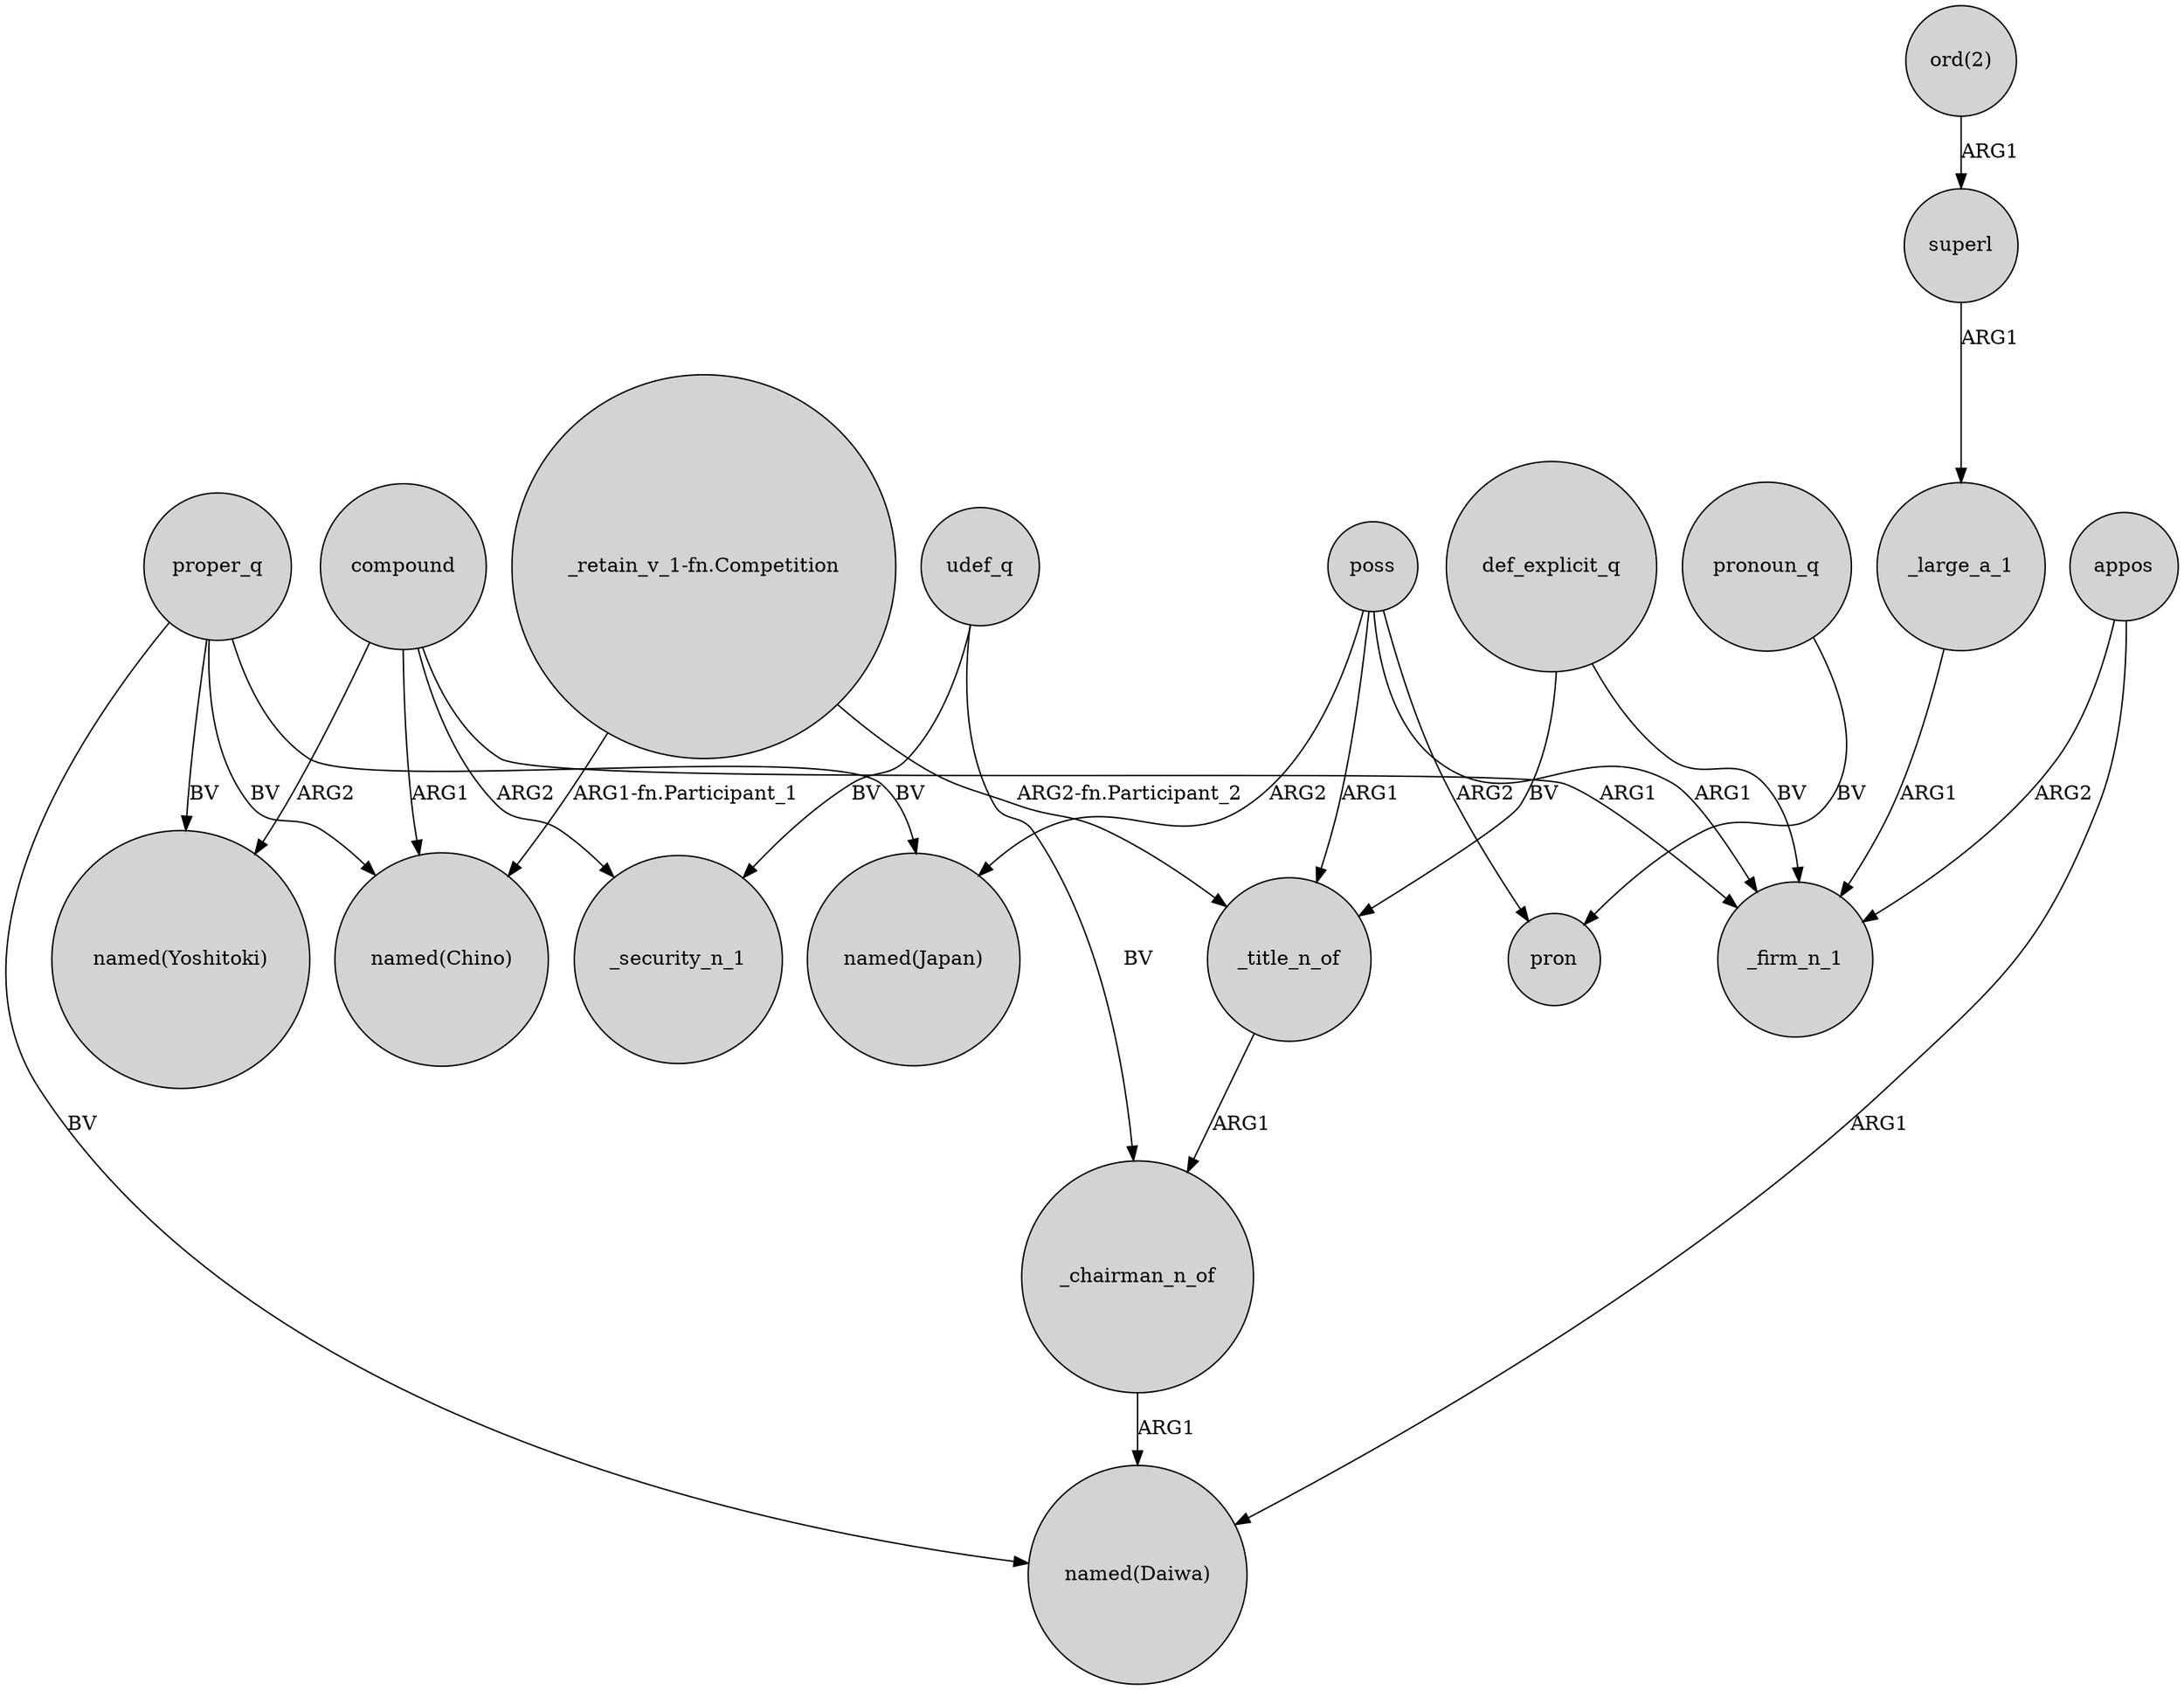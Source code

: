 digraph {
	node [shape=circle style=filled]
	proper_q -> "named(Yoshitoki)" [label=BV]
	compound -> "named(Chino)" [label=ARG1]
	udef_q -> _chairman_n_of [label=BV]
	poss -> "named(Japan)" [label=ARG2]
	"_retain_v_1-fn.Competition" -> "named(Chino)" [label="ARG1-fn.Participant_1"]
	appos -> _firm_n_1 [label=ARG2]
	_title_n_of -> _chairman_n_of [label=ARG1]
	poss -> _firm_n_1 [label=ARG1]
	_chairman_n_of -> "named(Daiwa)" [label=ARG1]
	udef_q -> _security_n_1 [label=BV]
	pronoun_q -> pron [label=BV]
	def_explicit_q -> _title_n_of [label=BV]
	poss -> pron [label=ARG2]
	"_retain_v_1-fn.Competition" -> _title_n_of [label="ARG2-fn.Participant_2"]
	poss -> _title_n_of [label=ARG1]
	"ord(2)" -> superl [label=ARG1]
	proper_q -> "named(Japan)" [label=BV]
	def_explicit_q -> _firm_n_1 [label=BV]
	appos -> "named(Daiwa)" [label=ARG1]
	_large_a_1 -> _firm_n_1 [label=ARG1]
	compound -> _firm_n_1 [label=ARG1]
	proper_q -> "named(Daiwa)" [label=BV]
	compound -> _security_n_1 [label=ARG2]
	proper_q -> "named(Chino)" [label=BV]
	superl -> _large_a_1 [label=ARG1]
	compound -> "named(Yoshitoki)" [label=ARG2]
}
